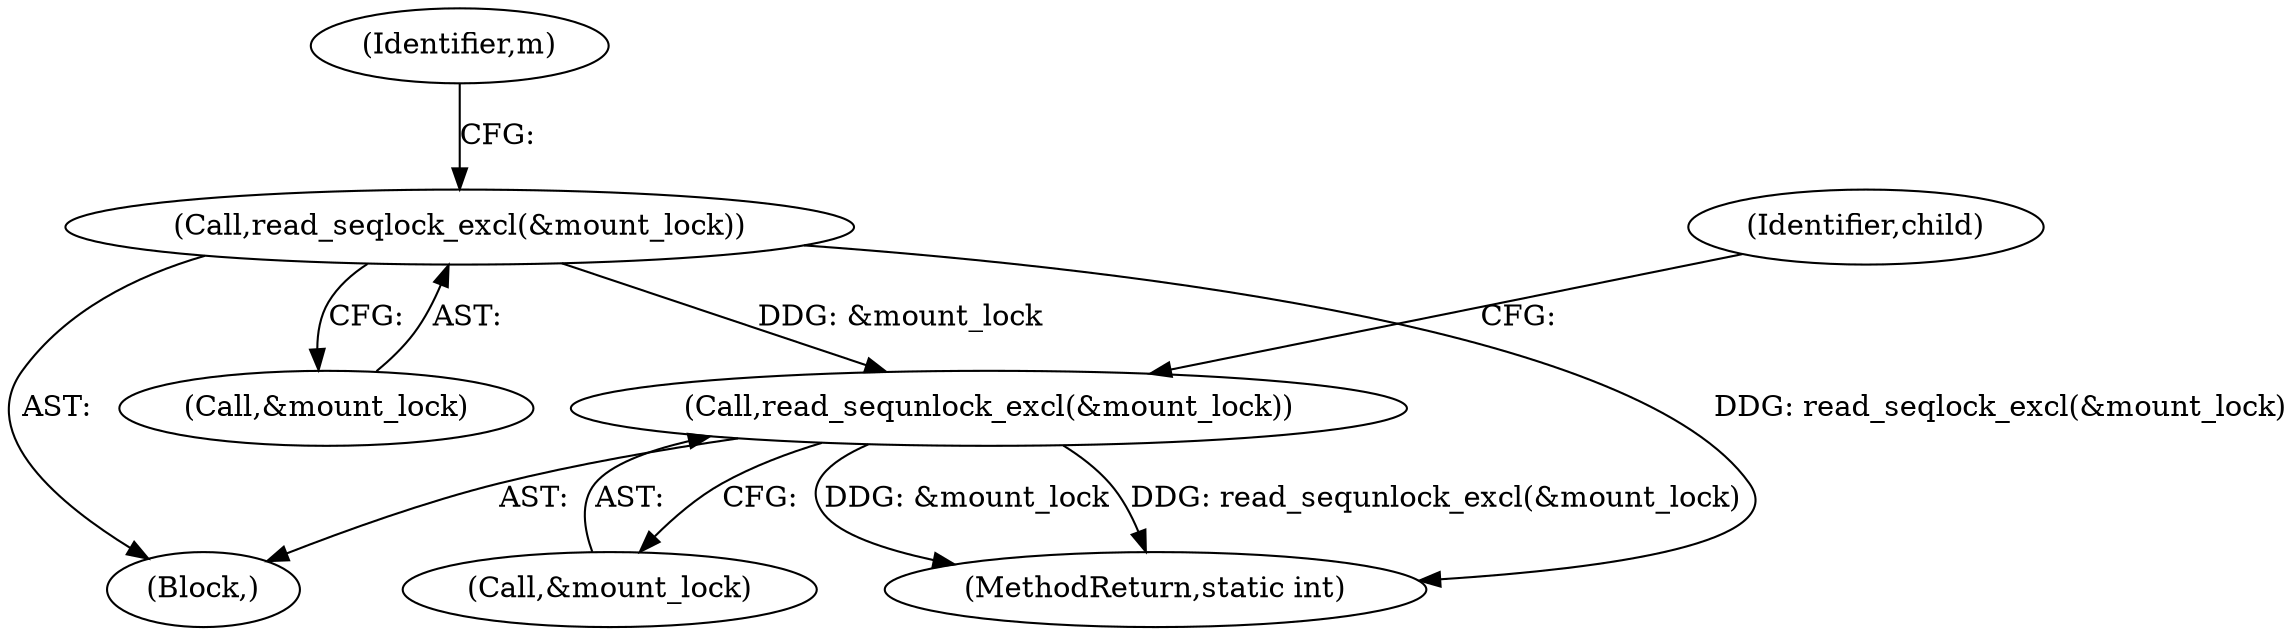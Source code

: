 digraph "0_linux_5ec0811d30378ae104f250bfc9b3640242d81e3f_0@API" {
"1000262" [label="(Call,read_sequnlock_excl(&mount_lock))"];
"1000255" [label="(Call,read_seqlock_excl(&mount_lock))"];
"1000262" [label="(Call,read_sequnlock_excl(&mount_lock))"];
"1000268" [label="(Identifier,child)"];
"1000263" [label="(Call,&mount_lock)"];
"1000256" [label="(Call,&mount_lock)"];
"1000255" [label="(Call,read_seqlock_excl(&mount_lock))"];
"1000260" [label="(Identifier,m)"];
"1000273" [label="(MethodReturn,static int)"];
"1000254" [label="(Block,)"];
"1000262" -> "1000254"  [label="AST: "];
"1000262" -> "1000263"  [label="CFG: "];
"1000263" -> "1000262"  [label="AST: "];
"1000268" -> "1000262"  [label="CFG: "];
"1000262" -> "1000273"  [label="DDG: &mount_lock"];
"1000262" -> "1000273"  [label="DDG: read_sequnlock_excl(&mount_lock)"];
"1000255" -> "1000262"  [label="DDG: &mount_lock"];
"1000255" -> "1000254"  [label="AST: "];
"1000255" -> "1000256"  [label="CFG: "];
"1000256" -> "1000255"  [label="AST: "];
"1000260" -> "1000255"  [label="CFG: "];
"1000255" -> "1000273"  [label="DDG: read_seqlock_excl(&mount_lock)"];
}
